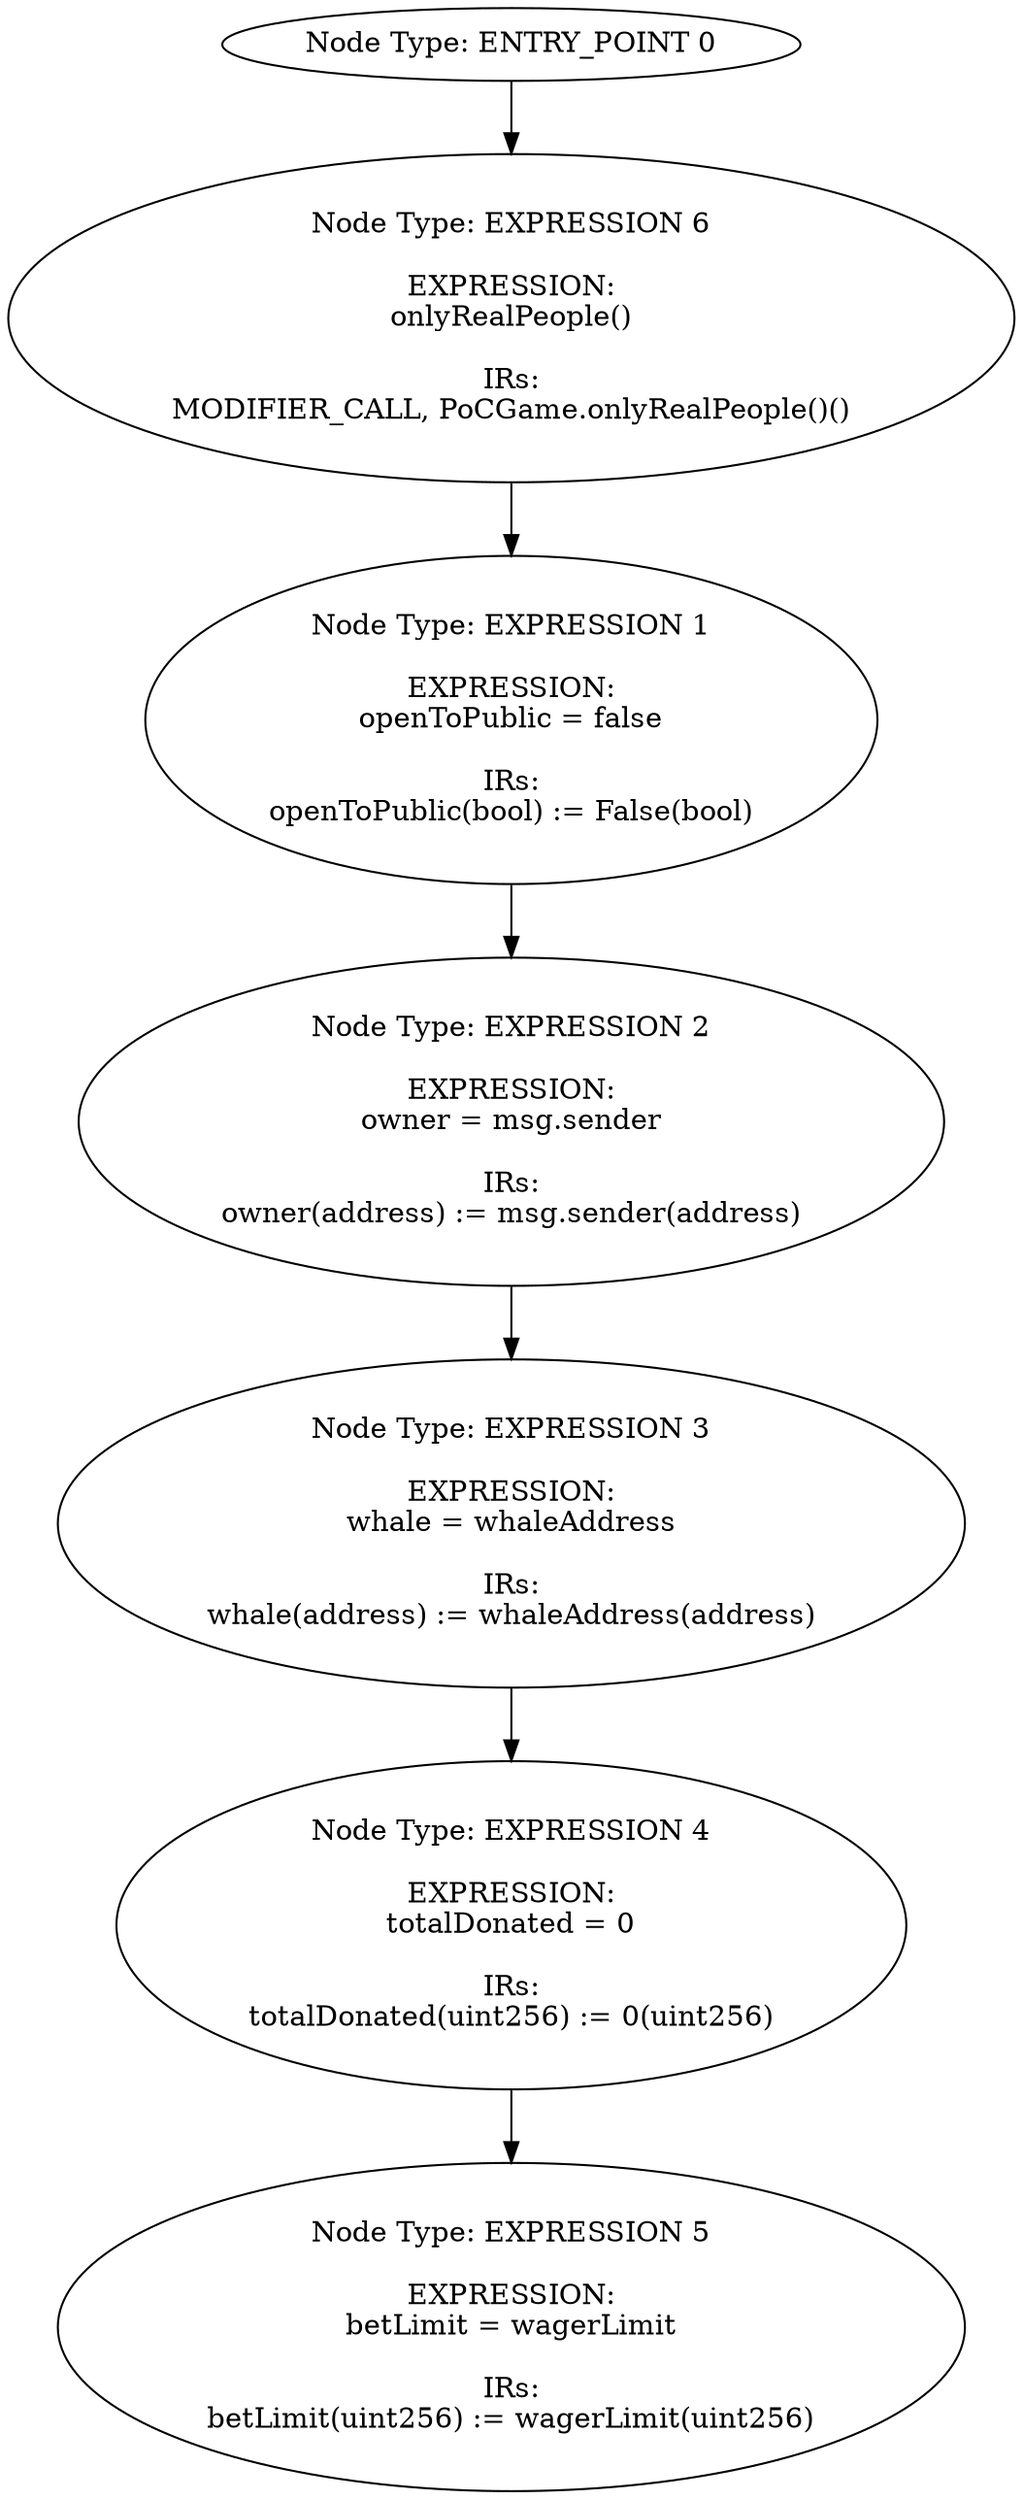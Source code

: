 digraph{
0[label="Node Type: ENTRY_POINT 0
"];
0->6;
1[label="Node Type: EXPRESSION 1

EXPRESSION:
openToPublic = false

IRs:
openToPublic(bool) := False(bool)"];
1->2;
2[label="Node Type: EXPRESSION 2

EXPRESSION:
owner = msg.sender

IRs:
owner(address) := msg.sender(address)"];
2->3;
3[label="Node Type: EXPRESSION 3

EXPRESSION:
whale = whaleAddress

IRs:
whale(address) := whaleAddress(address)"];
3->4;
4[label="Node Type: EXPRESSION 4

EXPRESSION:
totalDonated = 0

IRs:
totalDonated(uint256) := 0(uint256)"];
4->5;
5[label="Node Type: EXPRESSION 5

EXPRESSION:
betLimit = wagerLimit

IRs:
betLimit(uint256) := wagerLimit(uint256)"];
6[label="Node Type: EXPRESSION 6

EXPRESSION:
onlyRealPeople()

IRs:
MODIFIER_CALL, PoCGame.onlyRealPeople()()"];
6->1;
}
